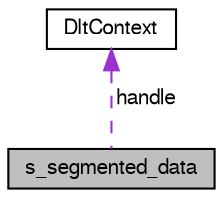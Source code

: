 digraph "s_segmented_data"
{
  edge [fontname="FreeSans",fontsize="10",labelfontname="FreeSans",labelfontsize="10"];
  node [fontname="FreeSans",fontsize="10",shape=record];
  Node1 [label="s_segmented_data",height=0.2,width=0.4,color="black", fillcolor="grey75", style="filled", fontcolor="black"];
  Node2 -> Node1 [dir="back",color="darkorchid3",fontsize="10",style="dashed",label=" handle" ,fontname="FreeSans"];
  Node2 [label="DltContext",height=0.2,width=0.4,color="black", fillcolor="white", style="filled",URL="$struct_dlt_context.html"];
}
